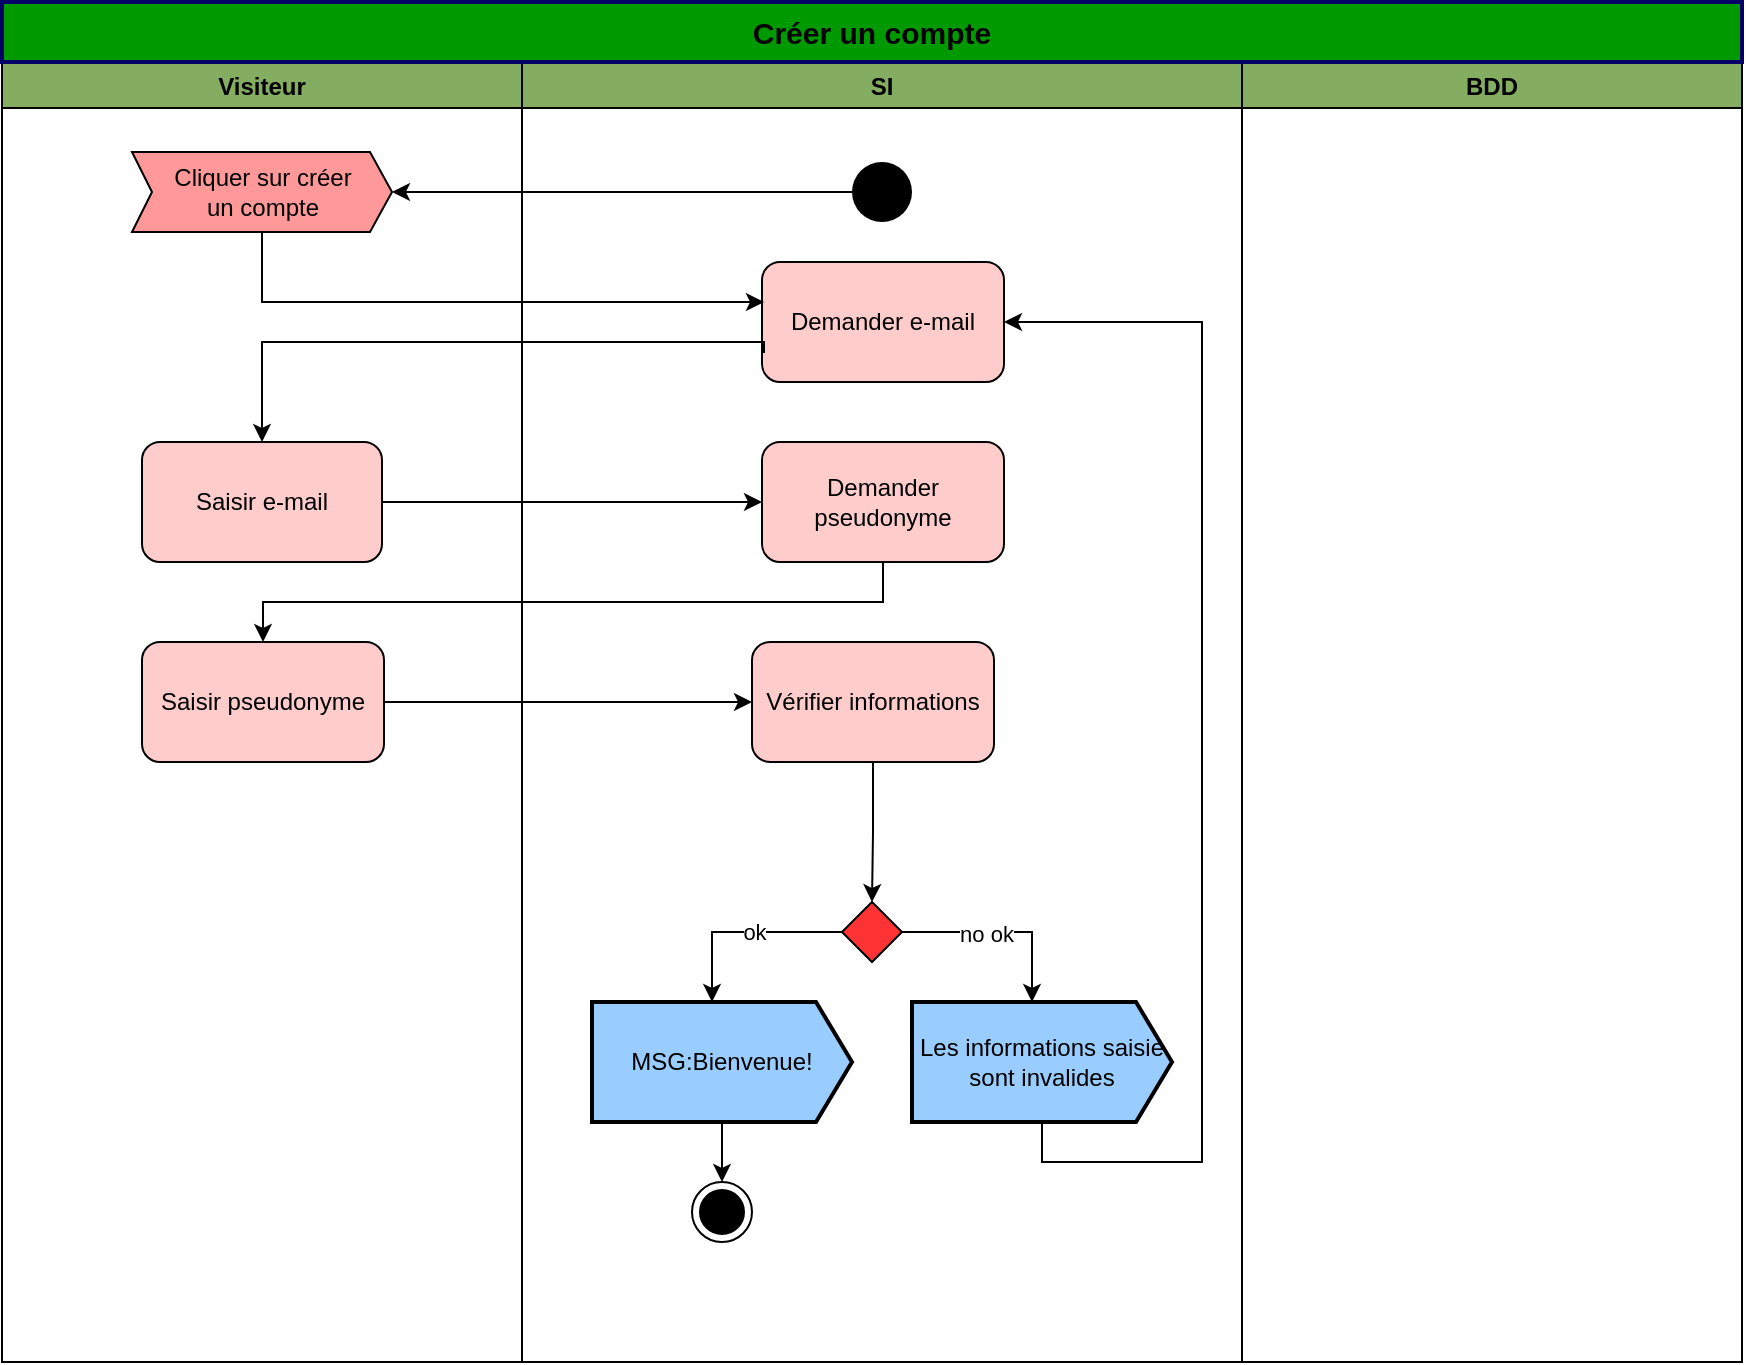 <mxfile version="13.9.9" type="device"><diagram id="OthdHgJnfS-EeOqq89dI" name="Page-1"><mxGraphModel dx="1913" dy="806" grid="1" gridSize="10" guides="1" tooltips="1" connect="1" arrows="1" fold="1" page="1" pageScale="1" pageWidth="827" pageHeight="1169" math="0" shadow="0"><root><mxCell id="0"/><mxCell id="1" parent="0"/><mxCell id="NrSnQupqM3by3w9Et99v-1" value="Visiteur" style="swimlane;fillColor=#85AD61;" parent="1" vertex="1"><mxGeometry x="-780" y="60" width="260" height="650" as="geometry"/></mxCell><mxCell id="NrSnQupqM3by3w9Et99v-5" value="&lt;br&gt;Cliquer sur créer&lt;br&gt;un compte&lt;br&gt;&amp;nbsp;" style="html=1;shadow=0;dashed=0;align=center;verticalAlign=middle;shape=mxgraph.arrows2.arrow;dy=0;dx=11;notch=10;fillColor=#FF9999;" parent="NrSnQupqM3by3w9Et99v-1" vertex="1"><mxGeometry x="65" y="45" width="130" height="40" as="geometry"/></mxCell><mxCell id="NrSnQupqM3by3w9Et99v-7" value="Saisir e-mail" style="rounded=1;whiteSpace=wrap;html=1;fillColor=#FFCCCC;" parent="NrSnQupqM3by3w9Et99v-1" vertex="1"><mxGeometry x="70" y="190" width="120" height="60" as="geometry"/></mxCell><mxCell id="cMg1vDdxe6LOkuVYq6Kx-2" value="Saisir pseudonyme" style="rounded=1;whiteSpace=wrap;html=1;fillColor=#FFCCCC;" parent="NrSnQupqM3by3w9Et99v-1" vertex="1"><mxGeometry x="70" y="290" width="121" height="60" as="geometry"/></mxCell><mxCell id="NrSnQupqM3by3w9Et99v-2" value="SI" style="swimlane;strokeColor=#000000;fillColor=#85AD61;" parent="1" vertex="1"><mxGeometry x="-520" y="60" width="360" height="650" as="geometry"/></mxCell><mxCell id="NrSnQupqM3by3w9Et99v-4" value="" style="ellipse;fillColor=#000000;strokeColor=none;" parent="NrSnQupqM3by3w9Et99v-2" vertex="1"><mxGeometry x="165" y="50" width="30" height="30" as="geometry"/></mxCell><mxCell id="NrSnQupqM3by3w9Et99v-6" value="Demander e-mail" style="rounded=1;whiteSpace=wrap;html=1;fillColor=#FFCCCC;" parent="NrSnQupqM3by3w9Et99v-2" vertex="1"><mxGeometry x="120" y="100" width="121" height="60" as="geometry"/></mxCell><mxCell id="NrSnQupqM3by3w9Et99v-34" style="edgeStyle=orthogonalEdgeStyle;rounded=0;orthogonalLoop=1;jettySize=auto;html=1;exitX=0;exitY=1;exitDx=0;exitDy=0;" parent="NrSnQupqM3by3w9Et99v-2" source="NrSnQupqM3by3w9Et99v-9" edge="1"><mxGeometry relative="1" as="geometry"><Array as="points"><mxPoint x="168" y="435"/><mxPoint x="95" y="435"/></Array><mxPoint x="95" y="470" as="targetPoint"/></mxGeometry></mxCell><mxCell id="cMg1vDdxe6LOkuVYq6Kx-9" value="ok" style="edgeLabel;html=1;align=center;verticalAlign=middle;resizable=0;points=[];" parent="NrSnQupqM3by3w9Et99v-34" vertex="1" connectable="0"><mxGeometry x="0.026" relative="1" as="geometry"><mxPoint as="offset"/></mxGeometry></mxCell><mxCell id="NrSnQupqM3by3w9Et99v-35" style="edgeStyle=orthogonalEdgeStyle;rounded=0;orthogonalLoop=1;jettySize=auto;html=1;exitX=1;exitY=1;exitDx=0;exitDy=0;entryX=0.5;entryY=0;entryDx=0;entryDy=0;" parent="NrSnQupqM3by3w9Et99v-2" source="NrSnQupqM3by3w9Et99v-9" edge="1"><mxGeometry relative="1" as="geometry"><Array as="points"><mxPoint x="183" y="435"/><mxPoint x="255" y="435"/></Array><mxPoint x="255" y="470" as="targetPoint"/></mxGeometry></mxCell><mxCell id="cMg1vDdxe6LOkuVYq6Kx-10" value="no ok" style="edgeLabel;html=1;align=center;verticalAlign=middle;resizable=0;points=[];" parent="NrSnQupqM3by3w9Et99v-35" vertex="1" connectable="0"><mxGeometry x="-0.009" y="-1" relative="1" as="geometry"><mxPoint as="offset"/></mxGeometry></mxCell><mxCell id="NrSnQupqM3by3w9Et99v-9" value="" style="rhombus;fillColor=#FF3333;" parent="NrSnQupqM3by3w9Et99v-2" vertex="1"><mxGeometry x="160" y="420" width="30" height="30" as="geometry"/></mxCell><mxCell id="NrSnQupqM3by3w9Et99v-49" value="" style="ellipse;html=1;shape=endState;fillColor=#000000;strokeColor=#000000;" parent="NrSnQupqM3by3w9Et99v-2" vertex="1"><mxGeometry x="85" y="560" width="30" height="30" as="geometry"/></mxCell><mxCell id="gMyzG2_6VVG9KbDFTQ9a-3" style="edgeStyle=orthogonalEdgeStyle;rounded=0;orthogonalLoop=1;jettySize=auto;html=1;exitX=0.5;exitY=1;exitDx=0;exitDy=0;exitPerimeter=0;entryX=0.5;entryY=0;entryDx=0;entryDy=0;" parent="NrSnQupqM3by3w9Et99v-2" source="gMyzG2_6VVG9KbDFTQ9a-1" target="NrSnQupqM3by3w9Et99v-49" edge="1"><mxGeometry relative="1" as="geometry"/></mxCell><mxCell id="gMyzG2_6VVG9KbDFTQ9a-1" value="MSG:Bienvenue!" style="html=1;shape=mxgraph.sysml.sendSigAct;strokeWidth=2;whiteSpace=wrap;align=center;fillColor=#99CCFF;" parent="NrSnQupqM3by3w9Et99v-2" vertex="1"><mxGeometry x="35" y="470" width="130" height="60" as="geometry"/></mxCell><mxCell id="cMg1vDdxe6LOkuVYq6Kx-11" style="edgeStyle=orthogonalEdgeStyle;rounded=0;orthogonalLoop=1;jettySize=auto;html=1;exitX=0.5;exitY=1;exitDx=0;exitDy=0;exitPerimeter=0;entryX=1;entryY=0.5;entryDx=0;entryDy=0;" parent="NrSnQupqM3by3w9Et99v-2" source="gMyzG2_6VVG9KbDFTQ9a-2" target="NrSnQupqM3by3w9Et99v-6" edge="1"><mxGeometry relative="1" as="geometry"><Array as="points"><mxPoint x="260" y="550"/><mxPoint x="340" y="550"/><mxPoint x="340" y="130"/></Array></mxGeometry></mxCell><mxCell id="gMyzG2_6VVG9KbDFTQ9a-2" value="&lt;span&gt;Les informations saisie sont invalides&lt;/span&gt;" style="html=1;shape=mxgraph.sysml.sendSigAct;strokeWidth=2;whiteSpace=wrap;align=center;fillColor=#99CCFF;" parent="NrSnQupqM3by3w9Et99v-2" vertex="1"><mxGeometry x="195" y="470" width="130" height="60" as="geometry"/></mxCell><mxCell id="cMg1vDdxe6LOkuVYq6Kx-1" value="Demander pseudonyme" style="rounded=1;whiteSpace=wrap;html=1;fillColor=#FFCCCC;" parent="NrSnQupqM3by3w9Et99v-2" vertex="1"><mxGeometry x="120" y="190" width="121" height="60" as="geometry"/></mxCell><mxCell id="cMg1vDdxe6LOkuVYq6Kx-8" style="edgeStyle=orthogonalEdgeStyle;rounded=0;orthogonalLoop=1;jettySize=auto;html=1;exitX=0.5;exitY=1;exitDx=0;exitDy=0;" parent="NrSnQupqM3by3w9Et99v-2" source="cMg1vDdxe6LOkuVYq6Kx-3" target="NrSnQupqM3by3w9Et99v-9" edge="1"><mxGeometry relative="1" as="geometry"/></mxCell><mxCell id="cMg1vDdxe6LOkuVYq6Kx-3" value="Vérifier informations" style="rounded=1;whiteSpace=wrap;html=1;fillColor=#FFCCCC;" parent="NrSnQupqM3by3w9Et99v-2" vertex="1"><mxGeometry x="115" y="290" width="121" height="60" as="geometry"/></mxCell><mxCell id="NrSnQupqM3by3w9Et99v-3" value="BDD" style="swimlane;fillColor=#85AD61;" parent="1" vertex="1"><mxGeometry x="-160" y="60" width="250" height="650" as="geometry"/></mxCell><mxCell id="NrSnQupqM3by3w9Et99v-17" style="edgeStyle=orthogonalEdgeStyle;rounded=0;orthogonalLoop=1;jettySize=auto;html=1;exitX=0;exitY=0.5;exitDx=0;exitDy=0;entryX=1;entryY=0.5;entryDx=0;entryDy=0;entryPerimeter=0;" parent="1" source="NrSnQupqM3by3w9Et99v-4" target="NrSnQupqM3by3w9Et99v-5" edge="1"><mxGeometry relative="1" as="geometry"/></mxCell><mxCell id="NrSnQupqM3by3w9Et99v-23" style="edgeStyle=orthogonalEdgeStyle;rounded=0;orthogonalLoop=1;jettySize=auto;html=1;exitX=0;exitY=0;exitDx=119;exitDy=40;exitPerimeter=0;" parent="1" source="NrSnQupqM3by3w9Et99v-5" edge="1"><mxGeometry relative="1" as="geometry"><mxPoint x="-399" y="180" as="targetPoint"/><Array as="points"><mxPoint x="-650" y="145"/><mxPoint x="-650" y="180"/></Array></mxGeometry></mxCell><mxCell id="NrSnQupqM3by3w9Et99v-24" style="edgeStyle=orthogonalEdgeStyle;rounded=0;orthogonalLoop=1;jettySize=auto;html=1;exitX=0;exitY=0.75;exitDx=0;exitDy=0;" parent="1" source="NrSnQupqM3by3w9Et99v-6" target="NrSnQupqM3by3w9Et99v-7" edge="1"><mxGeometry relative="1" as="geometry"><Array as="points"><mxPoint x="-399" y="200"/><mxPoint x="-650" y="200"/></Array></mxGeometry></mxCell><mxCell id="NrSnQupqM3by3w9Et99v-51" value="&lt;font style=&quot;font-size: 15px&quot;&gt;&lt;b&gt;Créer un compte&lt;/b&gt;&lt;/font&gt;" style="rounded=0;whiteSpace=wrap;html=1;fillColor=#009900;strokeWidth=2;strokeColor=#000066;" parent="1" vertex="1"><mxGeometry x="-780" y="30" width="870" height="30" as="geometry"/></mxCell><mxCell id="cMg1vDdxe6LOkuVYq6Kx-4" style="edgeStyle=orthogonalEdgeStyle;rounded=0;orthogonalLoop=1;jettySize=auto;html=1;exitX=1;exitY=0.5;exitDx=0;exitDy=0;entryX=0;entryY=0.5;entryDx=0;entryDy=0;" parent="1" source="NrSnQupqM3by3w9Et99v-7" target="cMg1vDdxe6LOkuVYq6Kx-1" edge="1"><mxGeometry relative="1" as="geometry"/></mxCell><mxCell id="cMg1vDdxe6LOkuVYq6Kx-5" style="edgeStyle=orthogonalEdgeStyle;rounded=0;orthogonalLoop=1;jettySize=auto;html=1;exitX=0.5;exitY=1;exitDx=0;exitDy=0;" parent="1" source="cMg1vDdxe6LOkuVYq6Kx-1" target="cMg1vDdxe6LOkuVYq6Kx-2" edge="1"><mxGeometry relative="1" as="geometry"/></mxCell><mxCell id="cMg1vDdxe6LOkuVYq6Kx-7" style="edgeStyle=orthogonalEdgeStyle;rounded=0;orthogonalLoop=1;jettySize=auto;html=1;exitX=1;exitY=0.5;exitDx=0;exitDy=0;entryX=0;entryY=0.5;entryDx=0;entryDy=0;" parent="1" source="cMg1vDdxe6LOkuVYq6Kx-2" target="cMg1vDdxe6LOkuVYq6Kx-3" edge="1"><mxGeometry relative="1" as="geometry"/></mxCell></root></mxGraphModel></diagram></mxfile>